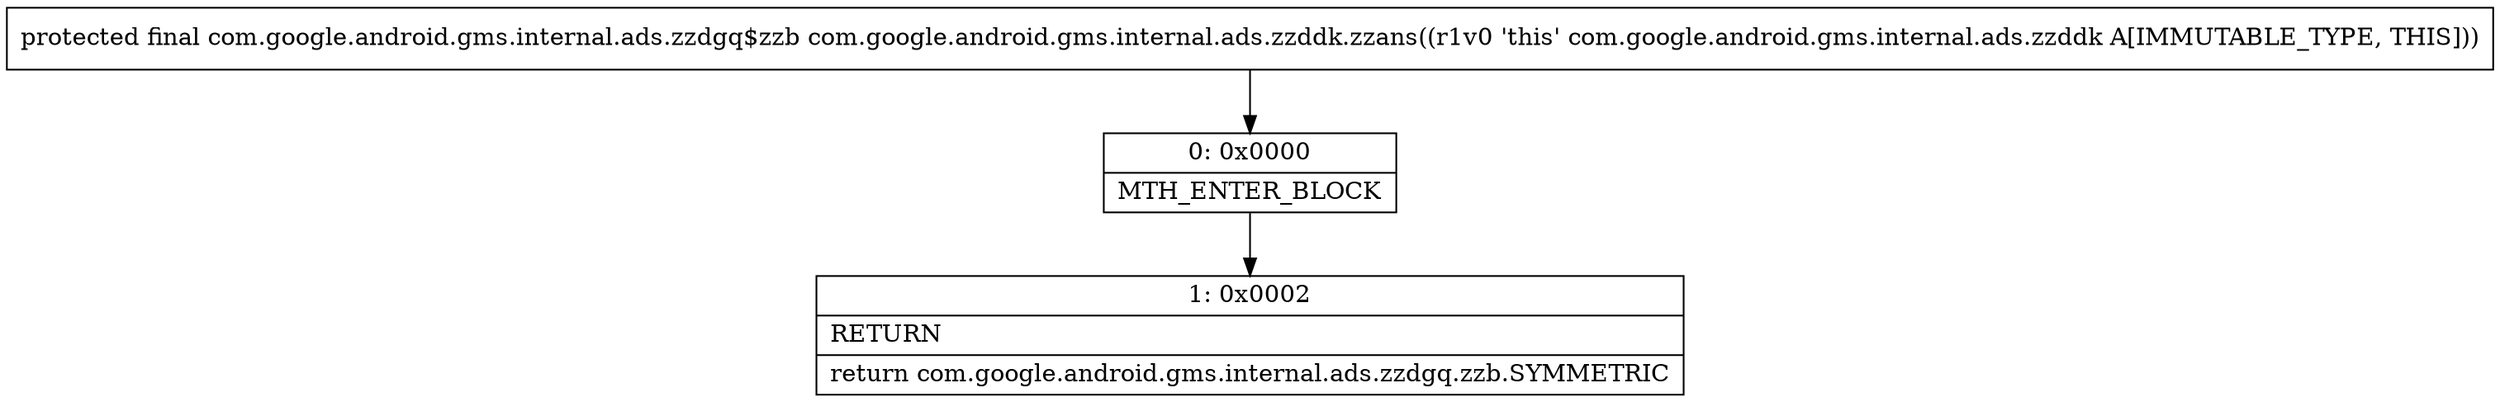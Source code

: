 digraph "CFG forcom.google.android.gms.internal.ads.zzddk.zzans()Lcom\/google\/android\/gms\/internal\/ads\/zzdgq$zzb;" {
Node_0 [shape=record,label="{0\:\ 0x0000|MTH_ENTER_BLOCK\l}"];
Node_1 [shape=record,label="{1\:\ 0x0002|RETURN\l|return com.google.android.gms.internal.ads.zzdgq.zzb.SYMMETRIC\l}"];
MethodNode[shape=record,label="{protected final com.google.android.gms.internal.ads.zzdgq$zzb com.google.android.gms.internal.ads.zzddk.zzans((r1v0 'this' com.google.android.gms.internal.ads.zzddk A[IMMUTABLE_TYPE, THIS])) }"];
MethodNode -> Node_0;
Node_0 -> Node_1;
}

